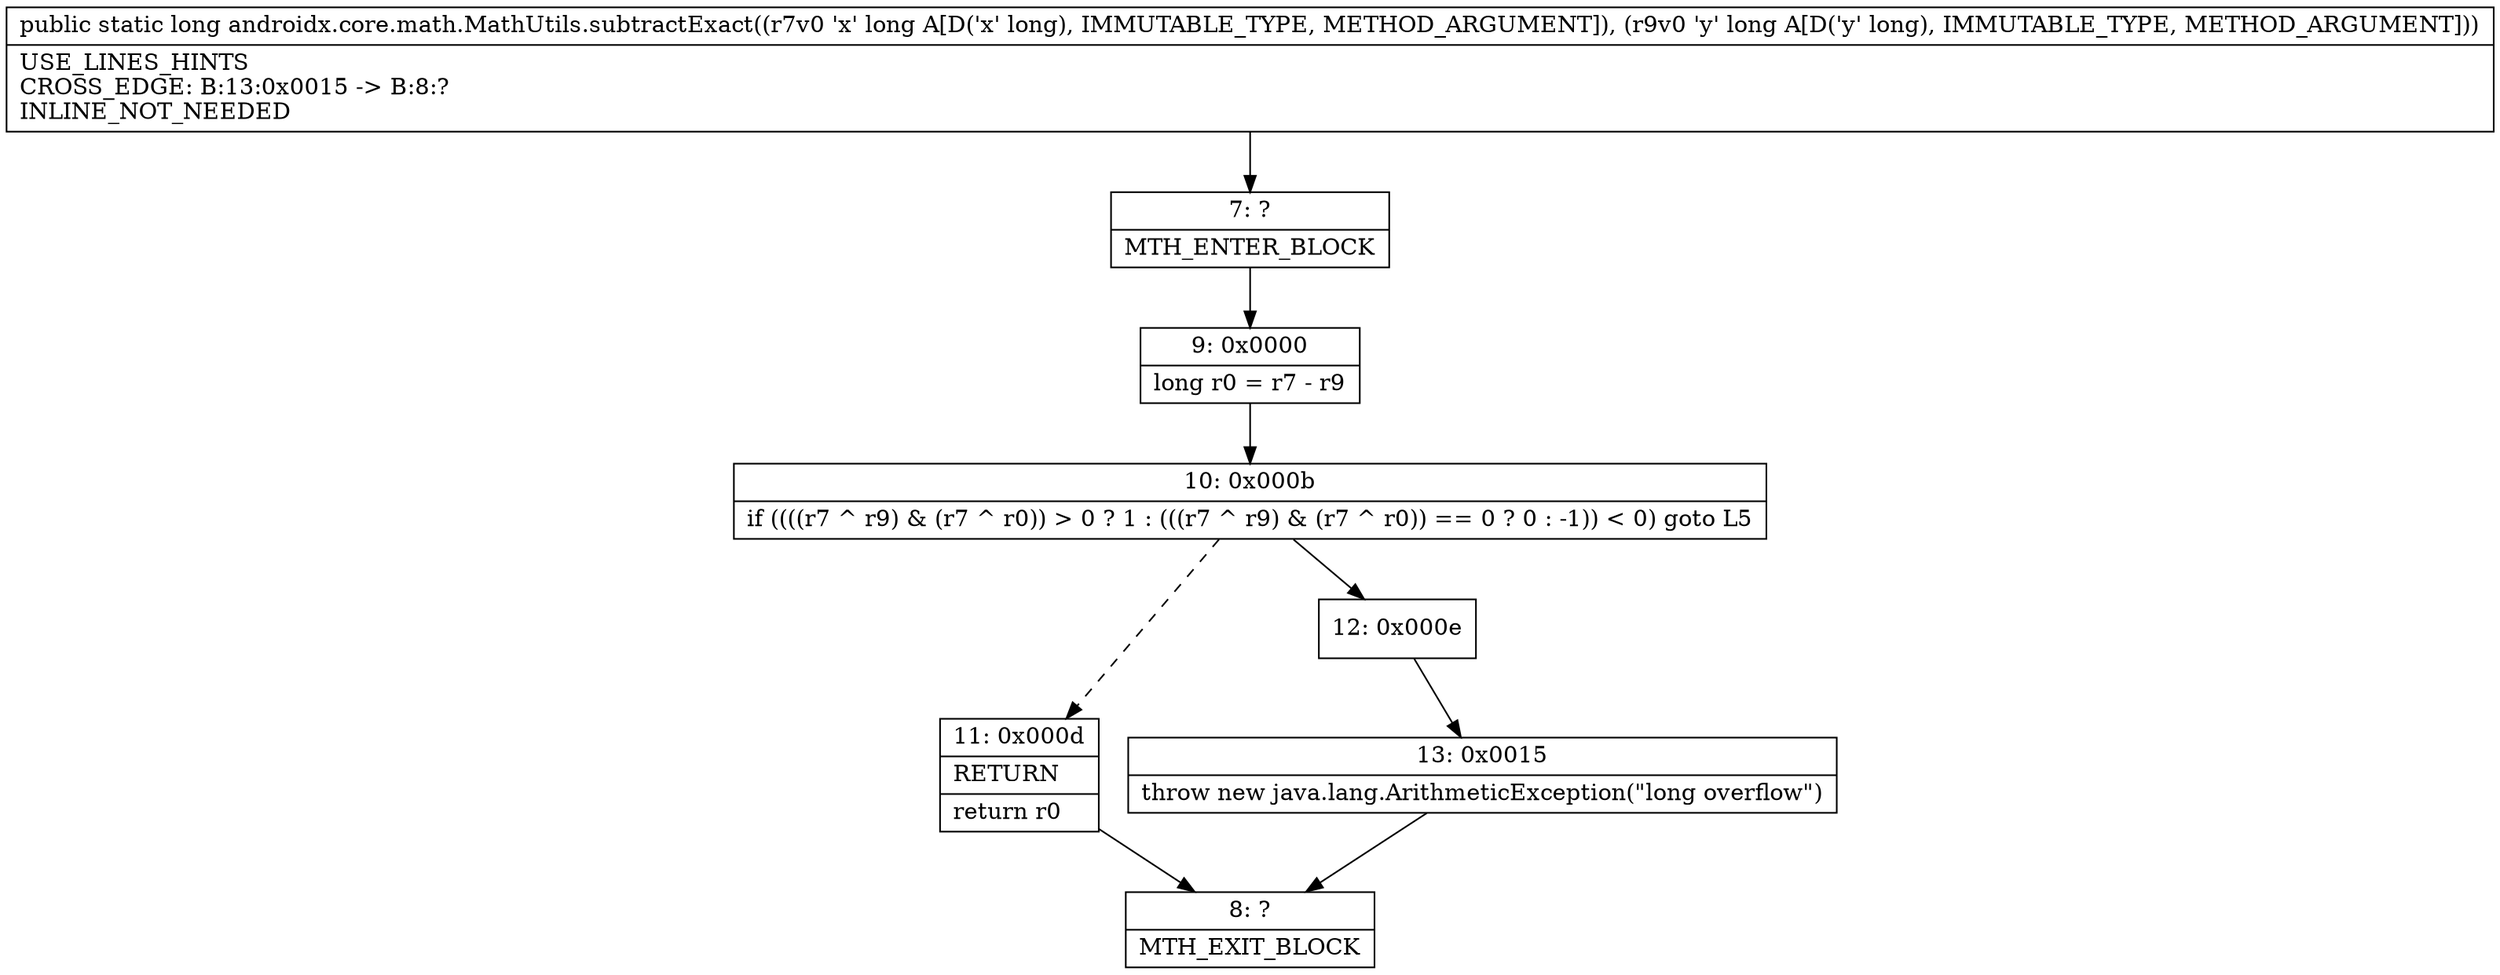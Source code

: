 digraph "CFG forandroidx.core.math.MathUtils.subtractExact(JJ)J" {
Node_7 [shape=record,label="{7\:\ ?|MTH_ENTER_BLOCK\l}"];
Node_9 [shape=record,label="{9\:\ 0x0000|long r0 = r7 \- r9\l}"];
Node_10 [shape=record,label="{10\:\ 0x000b|if ((((r7 ^ r9) & (r7 ^ r0)) \> 0 ? 1 : (((r7 ^ r9) & (r7 ^ r0)) == 0 ? 0 : \-1)) \< 0) goto L5\l}"];
Node_11 [shape=record,label="{11\:\ 0x000d|RETURN\l|return r0\l}"];
Node_8 [shape=record,label="{8\:\ ?|MTH_EXIT_BLOCK\l}"];
Node_12 [shape=record,label="{12\:\ 0x000e}"];
Node_13 [shape=record,label="{13\:\ 0x0015|throw new java.lang.ArithmeticException(\"long overflow\")\l}"];
MethodNode[shape=record,label="{public static long androidx.core.math.MathUtils.subtractExact((r7v0 'x' long A[D('x' long), IMMUTABLE_TYPE, METHOD_ARGUMENT]), (r9v0 'y' long A[D('y' long), IMMUTABLE_TYPE, METHOD_ARGUMENT]))  | USE_LINES_HINTS\lCROSS_EDGE: B:13:0x0015 \-\> B:8:?\lINLINE_NOT_NEEDED\l}"];
MethodNode -> Node_7;Node_7 -> Node_9;
Node_9 -> Node_10;
Node_10 -> Node_11[style=dashed];
Node_10 -> Node_12;
Node_11 -> Node_8;
Node_12 -> Node_13;
Node_13 -> Node_8;
}

